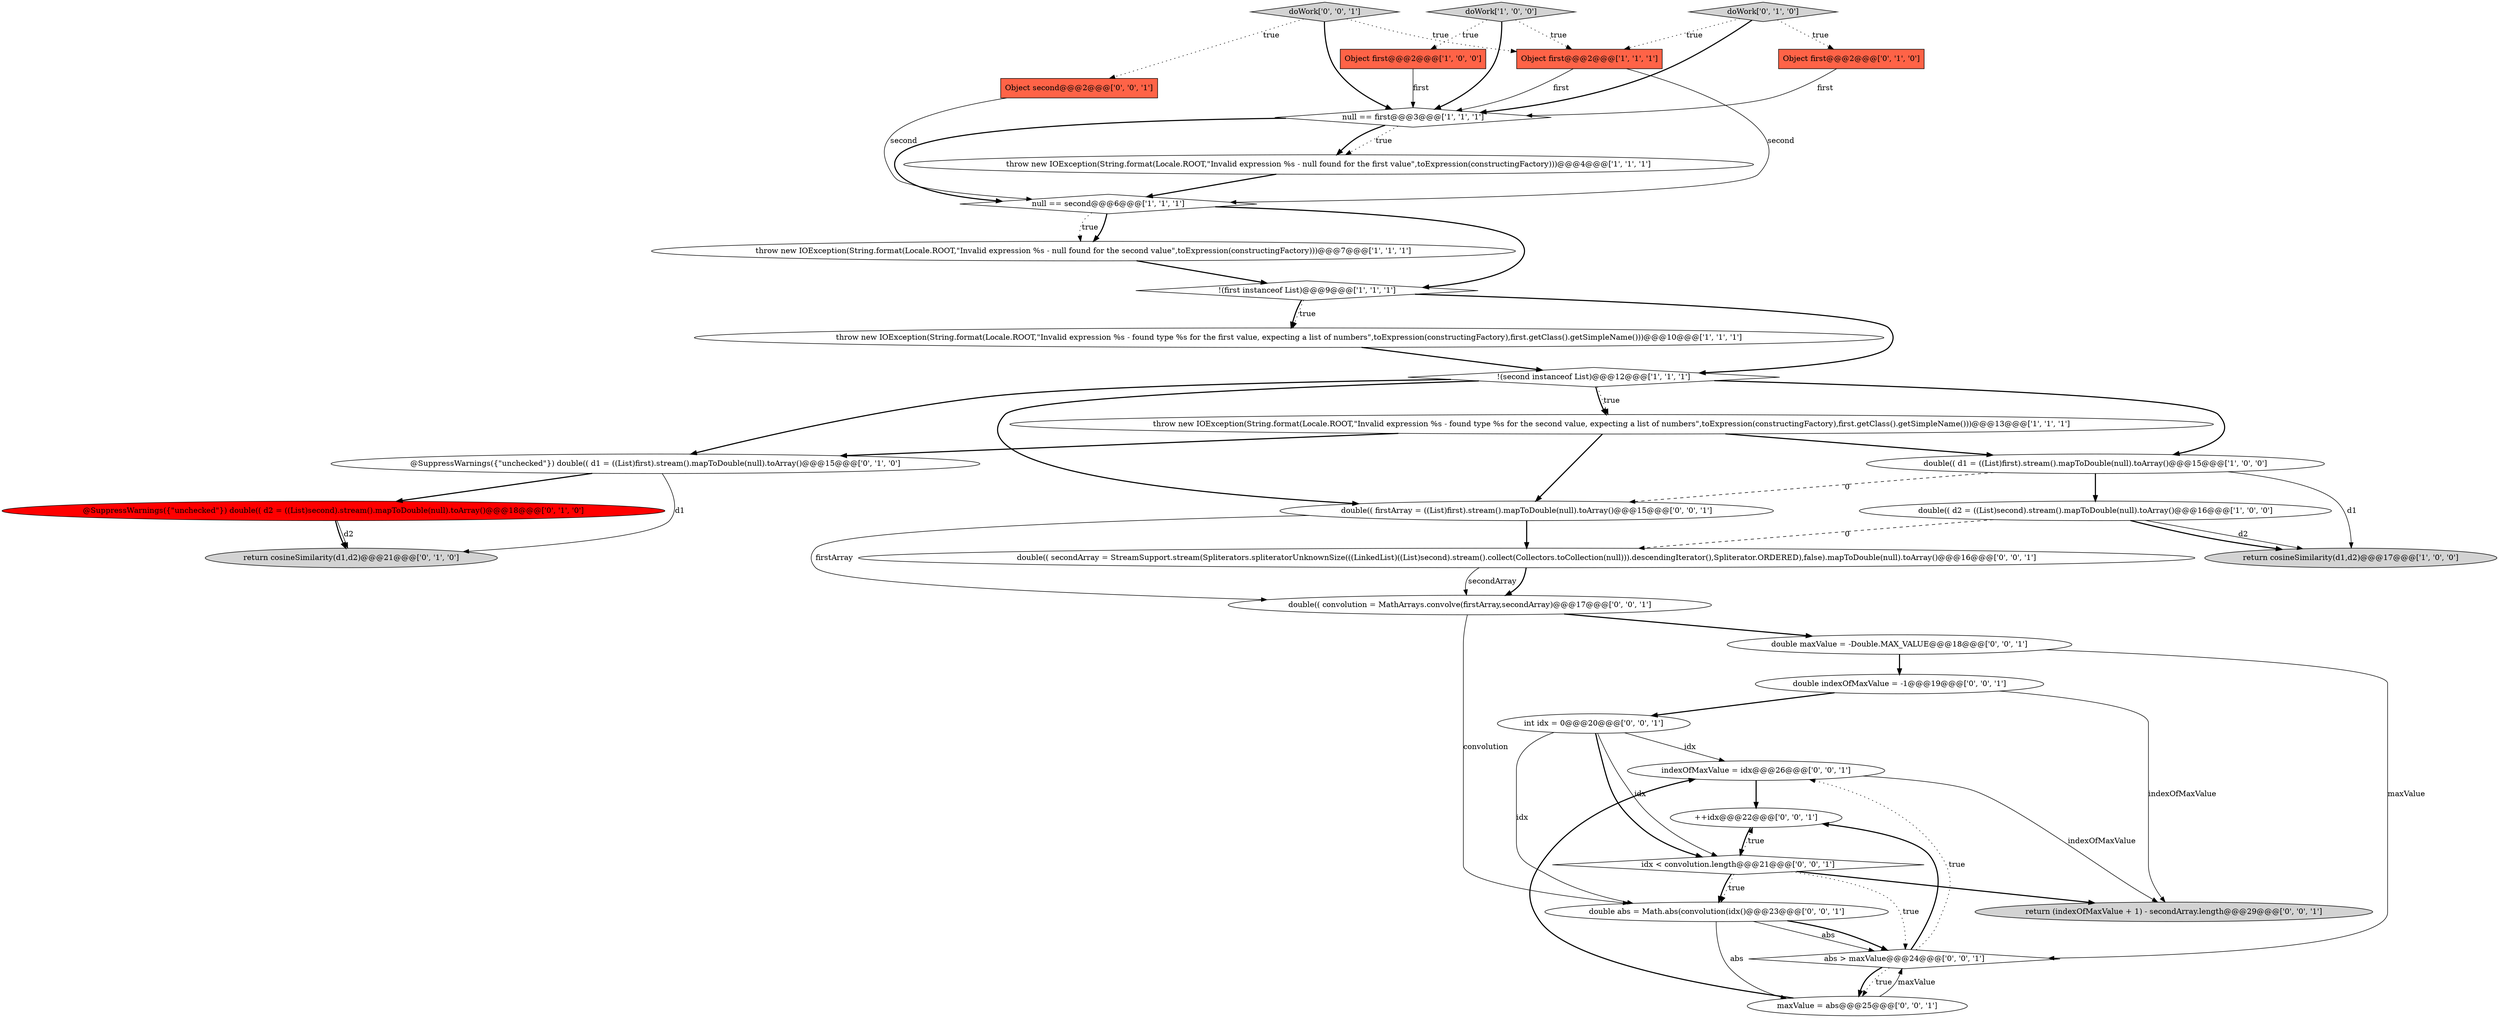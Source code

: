 digraph {
10 [style = filled, label = "Object first@@@2@@@['1', '0', '0']", fillcolor = tomato, shape = box image = "AAA0AAABBB1BBB"];
32 [style = filled, label = "maxValue = abs@@@25@@@['0', '0', '1']", fillcolor = white, shape = ellipse image = "AAA0AAABBB3BBB"];
19 [style = filled, label = "double indexOfMaxValue = -1@@@19@@@['0', '0', '1']", fillcolor = white, shape = ellipse image = "AAA0AAABBB3BBB"];
30 [style = filled, label = "doWork['0', '0', '1']", fillcolor = lightgray, shape = diamond image = "AAA0AAABBB3BBB"];
5 [style = filled, label = "throw new IOException(String.format(Locale.ROOT,\"Invalid expression %s - null found for the second value\",toExpression(constructingFactory)))@@@7@@@['1', '1', '1']", fillcolor = white, shape = ellipse image = "AAA0AAABBB1BBB"];
13 [style = filled, label = "throw new IOException(String.format(Locale.ROOT,\"Invalid expression %s - found type %s for the first value, expecting a list of numbers\",toExpression(constructingFactory),first.getClass().getSimpleName()))@@@10@@@['1', '1', '1']", fillcolor = white, shape = ellipse image = "AAA0AAABBB1BBB"];
18 [style = filled, label = "@SuppressWarnings({\"unchecked\"}) double(( d1 = ((List)first).stream().mapToDouble(null).toArray()@@@15@@@['0', '1', '0']", fillcolor = white, shape = ellipse image = "AAA0AAABBB2BBB"];
0 [style = filled, label = "!(first instanceof List)@@@9@@@['1', '1', '1']", fillcolor = white, shape = diamond image = "AAA0AAABBB1BBB"];
28 [style = filled, label = "double maxValue = -Double.MAX_VALUE@@@18@@@['0', '0', '1']", fillcolor = white, shape = ellipse image = "AAA0AAABBB3BBB"];
33 [style = filled, label = "indexOfMaxValue = idx@@@26@@@['0', '0', '1']", fillcolor = white, shape = ellipse image = "AAA0AAABBB3BBB"];
16 [style = filled, label = "@SuppressWarnings({\"unchecked\"}) double(( d2 = ((List)second).stream().mapToDouble(null).toArray()@@@18@@@['0', '1', '0']", fillcolor = red, shape = ellipse image = "AAA1AAABBB2BBB"];
22 [style = filled, label = "return (indexOfMaxValue + 1) - secondArray.length@@@29@@@['0', '0', '1']", fillcolor = lightgray, shape = ellipse image = "AAA0AAABBB3BBB"];
4 [style = filled, label = "doWork['1', '0', '0']", fillcolor = lightgray, shape = diamond image = "AAA0AAABBB1BBB"];
15 [style = filled, label = "Object first@@@2@@@['0', '1', '0']", fillcolor = tomato, shape = box image = "AAA0AAABBB2BBB"];
23 [style = filled, label = "double(( secondArray = StreamSupport.stream(Spliterators.spliteratorUnknownSize(((LinkedList)((List)second).stream().collect(Collectors.toCollection(null))).descendingIterator(),Spliterator.ORDERED),false).mapToDouble(null).toArray()@@@16@@@['0', '0', '1']", fillcolor = white, shape = ellipse image = "AAA0AAABBB3BBB"];
9 [style = filled, label = "double(( d2 = ((List)second).stream().mapToDouble(null).toArray()@@@16@@@['1', '0', '0']", fillcolor = white, shape = ellipse image = "AAA0AAABBB1BBB"];
20 [style = filled, label = "Object second@@@2@@@['0', '0', '1']", fillcolor = tomato, shape = box image = "AAA0AAABBB3BBB"];
6 [style = filled, label = "null == second@@@6@@@['1', '1', '1']", fillcolor = white, shape = diamond image = "AAA0AAABBB1BBB"];
7 [style = filled, label = "null == first@@@3@@@['1', '1', '1']", fillcolor = white, shape = diamond image = "AAA0AAABBB1BBB"];
2 [style = filled, label = "double(( d1 = ((List)first).stream().mapToDouble(null).toArray()@@@15@@@['1', '0', '0']", fillcolor = white, shape = ellipse image = "AAA0AAABBB1BBB"];
29 [style = filled, label = "double(( firstArray = ((List)first).stream().mapToDouble(null).toArray()@@@15@@@['0', '0', '1']", fillcolor = white, shape = ellipse image = "AAA0AAABBB3BBB"];
12 [style = filled, label = "throw new IOException(String.format(Locale.ROOT,\"Invalid expression %s - null found for the first value\",toExpression(constructingFactory)))@@@4@@@['1', '1', '1']", fillcolor = white, shape = ellipse image = "AAA0AAABBB1BBB"];
31 [style = filled, label = "++idx@@@22@@@['0', '0', '1']", fillcolor = white, shape = ellipse image = "AAA0AAABBB3BBB"];
1 [style = filled, label = "!(second instanceof List)@@@12@@@['1', '1', '1']", fillcolor = white, shape = diamond image = "AAA0AAABBB1BBB"];
8 [style = filled, label = "return cosineSimilarity(d1,d2)@@@17@@@['1', '0', '0']", fillcolor = lightgray, shape = ellipse image = "AAA0AAABBB1BBB"];
25 [style = filled, label = "double abs = Math.abs(convolution(idx()@@@23@@@['0', '0', '1']", fillcolor = white, shape = ellipse image = "AAA0AAABBB3BBB"];
14 [style = filled, label = "doWork['0', '1', '0']", fillcolor = lightgray, shape = diamond image = "AAA0AAABBB2BBB"];
26 [style = filled, label = "idx < convolution.length@@@21@@@['0', '0', '1']", fillcolor = white, shape = diamond image = "AAA0AAABBB3BBB"];
11 [style = filled, label = "Object first@@@2@@@['1', '1', '1']", fillcolor = tomato, shape = box image = "AAA0AAABBB1BBB"];
17 [style = filled, label = "return cosineSimilarity(d1,d2)@@@21@@@['0', '1', '0']", fillcolor = lightgray, shape = ellipse image = "AAA0AAABBB2BBB"];
24 [style = filled, label = "int idx = 0@@@20@@@['0', '0', '1']", fillcolor = white, shape = ellipse image = "AAA0AAABBB3BBB"];
27 [style = filled, label = "double(( convolution = MathArrays.convolve(firstArray,secondArray)@@@17@@@['0', '0', '1']", fillcolor = white, shape = ellipse image = "AAA0AAABBB3BBB"];
21 [style = filled, label = "abs > maxValue@@@24@@@['0', '0', '1']", fillcolor = white, shape = diamond image = "AAA0AAABBB3BBB"];
3 [style = filled, label = "throw new IOException(String.format(Locale.ROOT,\"Invalid expression %s - found type %s for the second value, expecting a list of numbers\",toExpression(constructingFactory),first.getClass().getSimpleName()))@@@13@@@['1', '1', '1']", fillcolor = white, shape = ellipse image = "AAA0AAABBB1BBB"];
16->17 [style = solid, label="d2"];
0->13 [style = dotted, label="true"];
0->13 [style = bold, label=""];
23->27 [style = bold, label=""];
7->12 [style = bold, label=""];
4->10 [style = dotted, label="true"];
18->17 [style = solid, label="d1"];
15->7 [style = solid, label="first"];
26->25 [style = dotted, label="true"];
27->28 [style = bold, label=""];
26->25 [style = bold, label=""];
11->7 [style = solid, label="first"];
10->7 [style = solid, label="first"];
1->3 [style = bold, label=""];
4->11 [style = dotted, label="true"];
24->25 [style = solid, label="idx"];
24->33 [style = solid, label="idx"];
21->32 [style = dotted, label="true"];
6->0 [style = bold, label=""];
29->27 [style = solid, label="firstArray"];
24->26 [style = solid, label="idx"];
2->9 [style = bold, label=""];
1->18 [style = bold, label=""];
16->17 [style = bold, label=""];
29->23 [style = bold, label=""];
9->8 [style = bold, label=""];
12->6 [style = bold, label=""];
11->6 [style = solid, label="second"];
25->21 [style = solid, label="abs"];
9->23 [style = dashed, label="0"];
32->33 [style = bold, label=""];
13->1 [style = bold, label=""];
4->7 [style = bold, label=""];
26->22 [style = bold, label=""];
7->12 [style = dotted, label="true"];
14->7 [style = bold, label=""];
19->24 [style = bold, label=""];
1->3 [style = dotted, label="true"];
3->18 [style = bold, label=""];
21->33 [style = dotted, label="true"];
24->26 [style = bold, label=""];
14->15 [style = dotted, label="true"];
26->31 [style = dotted, label="true"];
6->5 [style = bold, label=""];
31->26 [style = bold, label=""];
21->31 [style = bold, label=""];
33->22 [style = solid, label="indexOfMaxValue"];
3->2 [style = bold, label=""];
5->0 [style = bold, label=""];
28->21 [style = solid, label="maxValue"];
26->21 [style = dotted, label="true"];
30->20 [style = dotted, label="true"];
0->1 [style = bold, label=""];
30->7 [style = bold, label=""];
2->29 [style = dashed, label="0"];
27->25 [style = solid, label="convolution"];
2->8 [style = solid, label="d1"];
7->6 [style = bold, label=""];
28->19 [style = bold, label=""];
21->32 [style = bold, label=""];
20->6 [style = solid, label="second"];
33->31 [style = bold, label=""];
14->11 [style = dotted, label="true"];
23->27 [style = solid, label="secondArray"];
1->2 [style = bold, label=""];
9->8 [style = solid, label="d2"];
32->21 [style = solid, label="maxValue"];
25->32 [style = solid, label="abs"];
1->29 [style = bold, label=""];
19->22 [style = solid, label="indexOfMaxValue"];
30->11 [style = dotted, label="true"];
3->29 [style = bold, label=""];
25->21 [style = bold, label=""];
6->5 [style = dotted, label="true"];
18->16 [style = bold, label=""];
}
